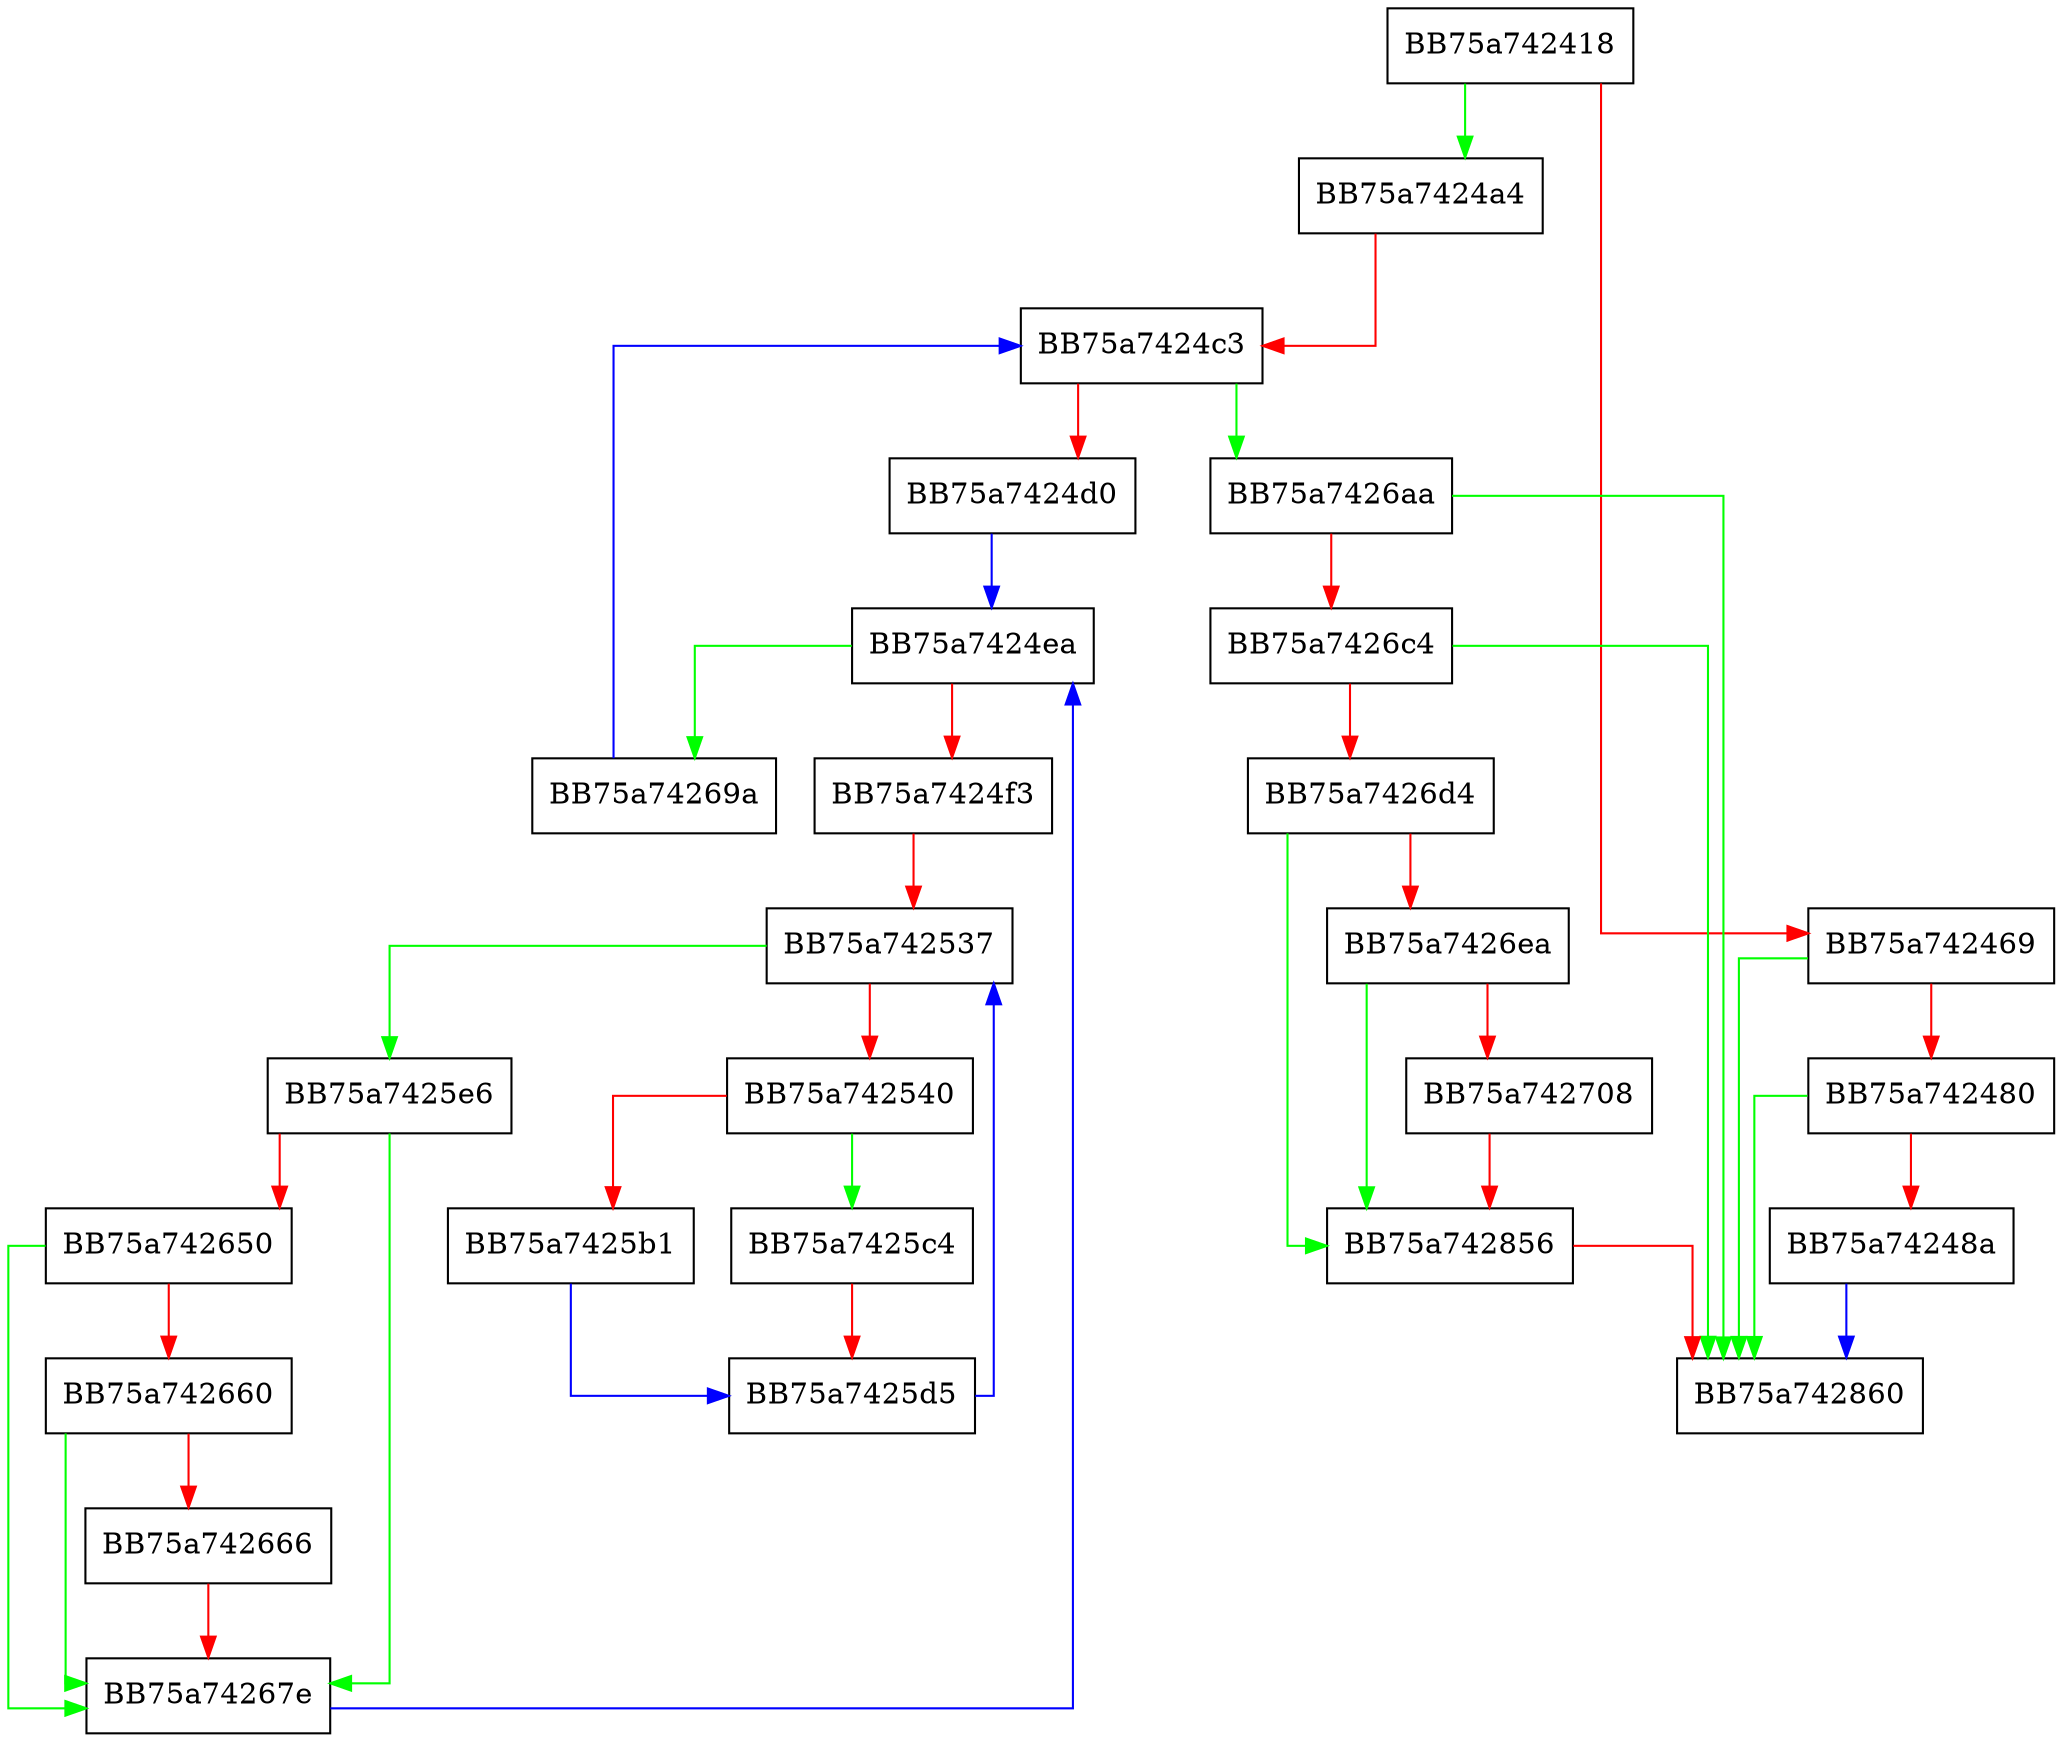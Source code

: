 digraph save {
  node [shape="box"];
  graph [splines=ortho];
  BB75a742418 -> BB75a7424a4 [color="green"];
  BB75a742418 -> BB75a742469 [color="red"];
  BB75a742469 -> BB75a742860 [color="green"];
  BB75a742469 -> BB75a742480 [color="red"];
  BB75a742480 -> BB75a742860 [color="green"];
  BB75a742480 -> BB75a74248a [color="red"];
  BB75a74248a -> BB75a742860 [color="blue"];
  BB75a7424a4 -> BB75a7424c3 [color="red"];
  BB75a7424c3 -> BB75a7426aa [color="green"];
  BB75a7424c3 -> BB75a7424d0 [color="red"];
  BB75a7424d0 -> BB75a7424ea [color="blue"];
  BB75a7424ea -> BB75a74269a [color="green"];
  BB75a7424ea -> BB75a7424f3 [color="red"];
  BB75a7424f3 -> BB75a742537 [color="red"];
  BB75a742537 -> BB75a7425e6 [color="green"];
  BB75a742537 -> BB75a742540 [color="red"];
  BB75a742540 -> BB75a7425c4 [color="green"];
  BB75a742540 -> BB75a7425b1 [color="red"];
  BB75a7425b1 -> BB75a7425d5 [color="blue"];
  BB75a7425c4 -> BB75a7425d5 [color="red"];
  BB75a7425d5 -> BB75a742537 [color="blue"];
  BB75a7425e6 -> BB75a74267e [color="green"];
  BB75a7425e6 -> BB75a742650 [color="red"];
  BB75a742650 -> BB75a74267e [color="green"];
  BB75a742650 -> BB75a742660 [color="red"];
  BB75a742660 -> BB75a74267e [color="green"];
  BB75a742660 -> BB75a742666 [color="red"];
  BB75a742666 -> BB75a74267e [color="red"];
  BB75a74267e -> BB75a7424ea [color="blue"];
  BB75a74269a -> BB75a7424c3 [color="blue"];
  BB75a7426aa -> BB75a742860 [color="green"];
  BB75a7426aa -> BB75a7426c4 [color="red"];
  BB75a7426c4 -> BB75a742860 [color="green"];
  BB75a7426c4 -> BB75a7426d4 [color="red"];
  BB75a7426d4 -> BB75a742856 [color="green"];
  BB75a7426d4 -> BB75a7426ea [color="red"];
  BB75a7426ea -> BB75a742856 [color="green"];
  BB75a7426ea -> BB75a742708 [color="red"];
  BB75a742708 -> BB75a742856 [color="red"];
  BB75a742856 -> BB75a742860 [color="red"];
}